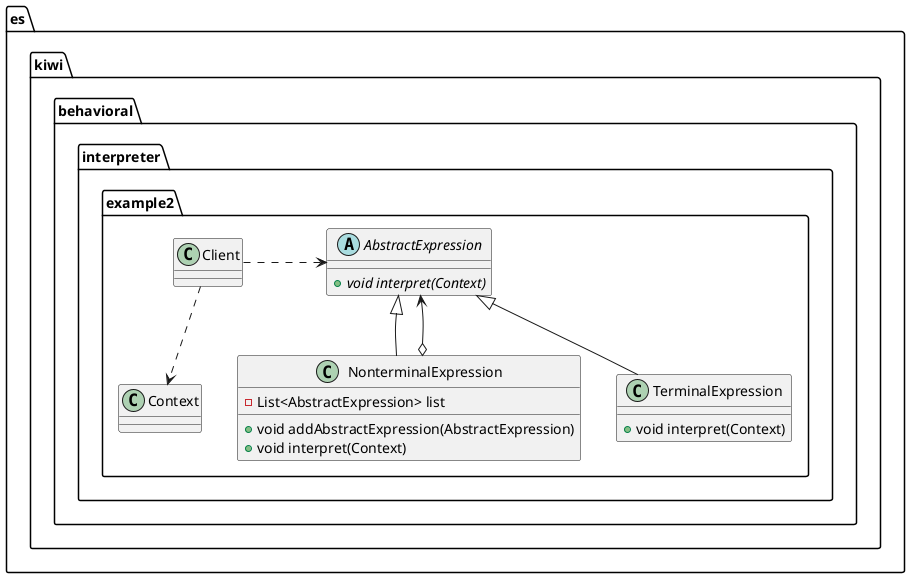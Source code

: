 @startuml
abstract class es.kiwi.behavioral.interpreter.example2.AbstractExpression {
+ {abstract}void interpret(Context)
}
class es.kiwi.behavioral.interpreter.example2.Context {
}
class es.kiwi.behavioral.interpreter.example2.Client {
}
class es.kiwi.behavioral.interpreter.example2.TerminalExpression {
+ void interpret(Context)
}
class es.kiwi.behavioral.interpreter.example2.NonterminalExpression {
- List<AbstractExpression> list
+ void addAbstractExpression(AbstractExpression)
+ void interpret(Context)
}


es.kiwi.behavioral.interpreter.example2.AbstractExpression <|-- es.kiwi.behavioral.interpreter.example2.NonterminalExpression
es.kiwi.behavioral.interpreter.example2.AbstractExpression <|-- es.kiwi.behavioral.interpreter.example2.TerminalExpression
es.kiwi.behavioral.interpreter.example2.Client ..> es.kiwi.behavioral.interpreter.example2.Context
es.kiwi.behavioral.interpreter.example2.Client .right.> es.kiwi.behavioral.interpreter.example2.AbstractExpression
es.kiwi.behavioral.interpreter.example2.NonterminalExpression o--> es.kiwi.behavioral.interpreter.example2.AbstractExpression

@enduml